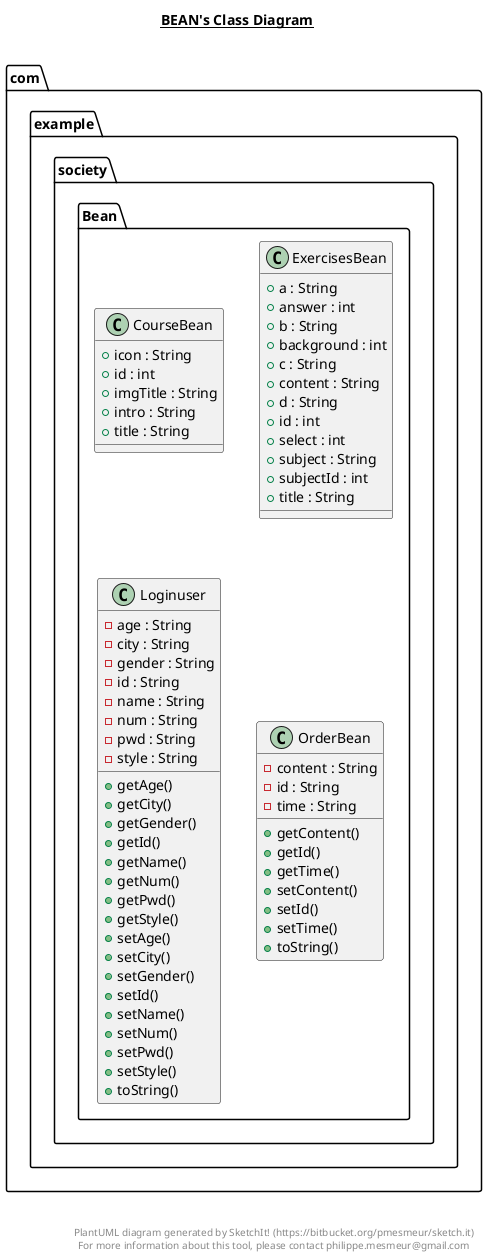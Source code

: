 @startuml

title __BEAN's Class Diagram__\n

  namespace com.example.society {
    namespace Bean {
      class com.example.society.Bean.CourseBean {
          + icon : String
          + id : int
          + imgTitle : String
          + intro : String
          + title : String
      }
    }
  }
  

  namespace com.example.society {
    namespace Bean {
      class com.example.society.Bean.ExercisesBean {
          + a : String
          + answer : int
          + b : String
          + background : int
          + c : String
          + content : String
          + d : String
          + id : int
          + select : int
          + subject : String
          + subjectId : int
          + title : String
      }
    }
  }
  

  namespace com.example.society {
    namespace Bean {
      class com.example.society.Bean.Loginuser {
          - age : String
          - city : String
          - gender : String
          - id : String
          - name : String
          - num : String
          - pwd : String
          - style : String
          + getAge()
          + getCity()
          + getGender()
          + getId()
          + getName()
          + getNum()
          + getPwd()
          + getStyle()
          + setAge()
          + setCity()
          + setGender()
          + setId()
          + setName()
          + setNum()
          + setPwd()
          + setStyle()
          + toString()
      }
    }
  }
  

  namespace com.example.society {
    namespace Bean {
      class com.example.society.Bean.OrderBean {
          - content : String
          - id : String
          - time : String
          + getContent()
          + getId()
          + getTime()
          + setContent()
          + setId()
          + setTime()
          + toString()
      }
    }
  }
  



right footer


PlantUML diagram generated by SketchIt! (https://bitbucket.org/pmesmeur/sketch.it)
For more information about this tool, please contact philippe.mesmeur@gmail.com
endfooter

@enduml
